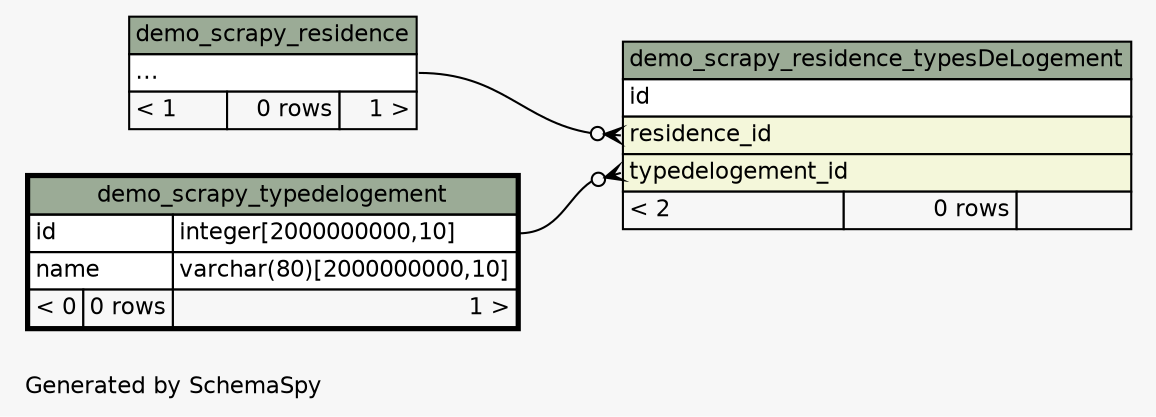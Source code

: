 // dot 2.38.0 on Windows 7 6.1
// SchemaSpy rev 590
digraph "twoDegreesRelationshipsDiagram" {
  graph [
    rankdir="RL"
    bgcolor="#f7f7f7"
    label="\nGenerated by SchemaSpy"
    labeljust="l"
    nodesep="0.18"
    ranksep="0.46"
    fontname="Helvetica"
    fontsize="11"
  ];
  node [
    fontname="Helvetica"
    fontsize="11"
    shape="plaintext"
  ];
  edge [
    arrowsize="0.8"
  ];
  "demo_scrapy_residence_typesDeLogement":"residence_id":w -> "demo_scrapy_residence":"elipses":e [arrowhead=none dir=back arrowtail=crowodot];
  "demo_scrapy_residence_typesDeLogement":"typedelogement_id":w -> "demo_scrapy_typedelogement":"id.type":e [arrowhead=none dir=back arrowtail=crowodot];
  "demo_scrapy_residence" [
    label=<
    <TABLE BORDER="0" CELLBORDER="1" CELLSPACING="0" BGCOLOR="#ffffff">
      <TR><TD COLSPAN="3" BGCOLOR="#9bab96" ALIGN="CENTER">demo_scrapy_residence</TD></TR>
      <TR><TD PORT="elipses" COLSPAN="3" ALIGN="LEFT">...</TD></TR>
      <TR><TD ALIGN="LEFT" BGCOLOR="#f7f7f7">&lt; 1</TD><TD ALIGN="RIGHT" BGCOLOR="#f7f7f7">0 rows</TD><TD ALIGN="RIGHT" BGCOLOR="#f7f7f7">1 &gt;</TD></TR>
    </TABLE>>
    URL="demo_scrapy_residence.html"
    tooltip="demo_scrapy_residence"
  ];
  "demo_scrapy_residence_typesDeLogement" [
    label=<
    <TABLE BORDER="0" CELLBORDER="1" CELLSPACING="0" BGCOLOR="#ffffff">
      <TR><TD COLSPAN="3" BGCOLOR="#9bab96" ALIGN="CENTER">demo_scrapy_residence_typesDeLogement</TD></TR>
      <TR><TD PORT="id" COLSPAN="3" ALIGN="LEFT">id</TD></TR>
      <TR><TD PORT="residence_id" COLSPAN="3" BGCOLOR="#f4f7da" ALIGN="LEFT">residence_id</TD></TR>
      <TR><TD PORT="typedelogement_id" COLSPAN="3" BGCOLOR="#f4f7da" ALIGN="LEFT">typedelogement_id</TD></TR>
      <TR><TD ALIGN="LEFT" BGCOLOR="#f7f7f7">&lt; 2</TD><TD ALIGN="RIGHT" BGCOLOR="#f7f7f7">0 rows</TD><TD ALIGN="RIGHT" BGCOLOR="#f7f7f7">  </TD></TR>
    </TABLE>>
    URL="demo_scrapy_residence_typesDeLogement.html"
    tooltip="demo_scrapy_residence_typesDeLogement"
  ];
  "demo_scrapy_typedelogement" [
    label=<
    <TABLE BORDER="2" CELLBORDER="1" CELLSPACING="0" BGCOLOR="#ffffff">
      <TR><TD COLSPAN="3" BGCOLOR="#9bab96" ALIGN="CENTER">demo_scrapy_typedelogement</TD></TR>
      <TR><TD PORT="id" COLSPAN="2" ALIGN="LEFT">id</TD><TD PORT="id.type" ALIGN="LEFT">integer[2000000000,10]</TD></TR>
      <TR><TD PORT="name" COLSPAN="2" ALIGN="LEFT">name</TD><TD PORT="name.type" ALIGN="LEFT">varchar(80)[2000000000,10]</TD></TR>
      <TR><TD ALIGN="LEFT" BGCOLOR="#f7f7f7">&lt; 0</TD><TD ALIGN="RIGHT" BGCOLOR="#f7f7f7">0 rows</TD><TD ALIGN="RIGHT" BGCOLOR="#f7f7f7">1 &gt;</TD></TR>
    </TABLE>>
    URL="demo_scrapy_typedelogement.html"
    tooltip="demo_scrapy_typedelogement"
  ];
}
